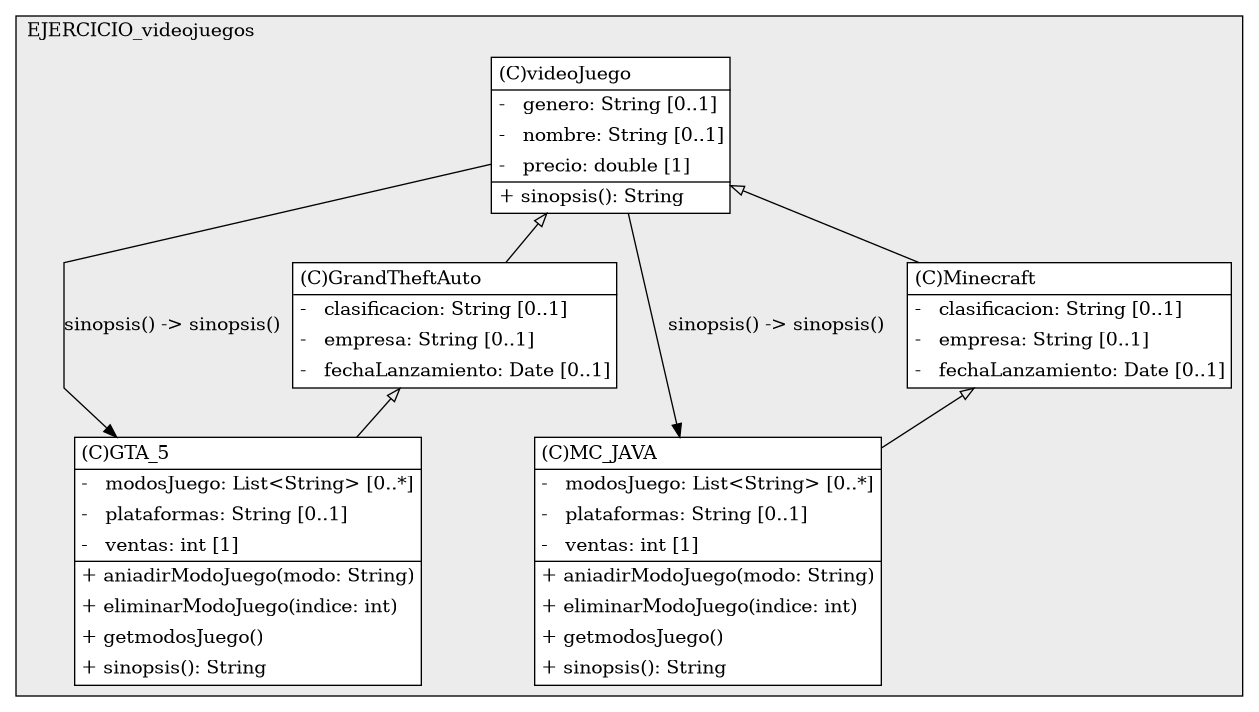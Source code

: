 @startuml

/' diagram meta data start
config=StructureConfiguration;
{
  "projectClassification": {
    "searchMode": "OpenProject", // OpenProject, AllProjects
    "includedProjects": "",
    "pathEndKeywords": "*.impl",
    "isClientPath": "",
    "isClientName": "",
    "isTestPath": "",
    "isTestName": "",
    "isMappingPath": "",
    "isMappingName": "",
    "isDataAccessPath": "",
    "isDataAccessName": "",
    "isDataStructurePath": "",
    "isDataStructureName": "",
    "isInterfaceStructuresPath": "",
    "isInterfaceStructuresName": "",
    "isEntryPointPath": "",
    "isEntryPointName": "",
    "treatFinalFieldsAsMandatory": false
  },
  "graphRestriction": {
    "classPackageExcludeFilter": "",
    "classPackageIncludeFilter": "",
    "classNameExcludeFilter": "",
    "classNameIncludeFilter": "",
    "methodNameExcludeFilter": "",
    "methodNameIncludeFilter": "",
    "removeByInheritance": "", // inheritance/annotation based filtering is done in a second step
    "removeByAnnotation": "",
    "removeByClassPackage": "", // cleanup the graph after inheritance/annotation based filtering is done
    "removeByClassName": "",
    "cutMappings": false,
    "cutEnum": true,
    "cutTests": true,
    "cutClient": true,
    "cutDataAccess": false,
    "cutInterfaceStructures": false,
    "cutDataStructures": false,
    "cutGetterAndSetter": true,
    "cutConstructors": true
  },
  "graphTraversal": {
    "forwardDepth": 6,
    "backwardDepth": 6,
    "classPackageExcludeFilter": "",
    "classPackageIncludeFilter": "",
    "classNameExcludeFilter": "",
    "classNameIncludeFilter": "",
    "methodNameExcludeFilter": "",
    "methodNameIncludeFilter": "",
    "hideMappings": false,
    "hideDataStructures": false,
    "hidePrivateMethods": true,
    "hideInterfaceCalls": true, // indirection: implementation -> interface (is hidden) -> implementation
    "onlyShowApplicationEntryPoints": false, // root node is included
    "useMethodCallsForStructureDiagram": "ForwardOnly" // ForwardOnly, BothDirections, No
  },
  "details": {
    "aggregation": "GroupByClass", // ByClass, GroupByClass, None
    "showClassGenericTypes": true,
    "showMethods": true,
    "showMethodParameterNames": true,
    "showMethodParameterTypes": true,
    "showMethodReturnType": true,
    "showPackageLevels": 2,
    "showDetailedClassStructure": true
  },
  "rootClass": "EJERCICIO_videojuegos.GrandTheftAuto",
  "extensionCallbackMethod": "" // qualified.class.name#methodName - signature: public static String method(String)
}
diagram meta data end '/



digraph g {
    rankdir="TB"
    splines=polyline
    

'nodes 
subgraph cluster_164729730 { 
   	label=EJERCICIO_videojuegos
	labeljust=l
	fillcolor="#ececec"
	style=filled
   
   GTA_5164729730[
	label=<<TABLE BORDER="1" CELLBORDER="0" CELLPADDING="4" CELLSPACING="0">
<TR><TD ALIGN="LEFT" >(C)GTA_5</TD></TR>
<HR/>
<TR><TD ALIGN="LEFT" >-   modosJuego: List&lt;String&gt; [0..*]</TD></TR>
<TR><TD ALIGN="LEFT" >-   plataformas: String [0..1]</TD></TR>
<TR><TD ALIGN="LEFT" >-   ventas: int [1]</TD></TR>
<HR/>
<TR><TD ALIGN="LEFT" >+ aniadirModoJuego(modo: String)</TD></TR>
<TR><TD ALIGN="LEFT" >+ eliminarModoJuego(indice: int)</TD></TR>
<TR><TD ALIGN="LEFT" >+ getmodosJuego()</TD></TR>
<TR><TD ALIGN="LEFT" >+ sinopsis(): String</TD></TR>
</TABLE>>
	style=filled
	margin=0
	shape=plaintext
	fillcolor="#FFFFFF"
];

GrandTheftAuto164729730[
	label=<<TABLE BORDER="1" CELLBORDER="0" CELLPADDING="4" CELLSPACING="0">
<TR><TD ALIGN="LEFT" >(C)GrandTheftAuto</TD></TR>
<HR/>
<TR><TD ALIGN="LEFT" >-   clasificacion: String [0..1]</TD></TR>
<TR><TD ALIGN="LEFT" >-   empresa: String [0..1]</TD></TR>
<TR><TD ALIGN="LEFT" >-   fechaLanzamiento: Date [0..1]</TD></TR>
</TABLE>>
	style=filled
	margin=0
	shape=plaintext
	fillcolor="#FFFFFF"
];

MC_JAVA164729730[
	label=<<TABLE BORDER="1" CELLBORDER="0" CELLPADDING="4" CELLSPACING="0">
<TR><TD ALIGN="LEFT" >(C)MC_JAVA</TD></TR>
<HR/>
<TR><TD ALIGN="LEFT" >-   modosJuego: List&lt;String&gt; [0..*]</TD></TR>
<TR><TD ALIGN="LEFT" >-   plataformas: String [0..1]</TD></TR>
<TR><TD ALIGN="LEFT" >-   ventas: int [1]</TD></TR>
<HR/>
<TR><TD ALIGN="LEFT" >+ aniadirModoJuego(modo: String)</TD></TR>
<TR><TD ALIGN="LEFT" >+ eliminarModoJuego(indice: int)</TD></TR>
<TR><TD ALIGN="LEFT" >+ getmodosJuego()</TD></TR>
<TR><TD ALIGN="LEFT" >+ sinopsis(): String</TD></TR>
</TABLE>>
	style=filled
	margin=0
	shape=plaintext
	fillcolor="#FFFFFF"
];

Minecraft164729730[
	label=<<TABLE BORDER="1" CELLBORDER="0" CELLPADDING="4" CELLSPACING="0">
<TR><TD ALIGN="LEFT" >(C)Minecraft</TD></TR>
<HR/>
<TR><TD ALIGN="LEFT" >-   clasificacion: String [0..1]</TD></TR>
<TR><TD ALIGN="LEFT" >-   empresa: String [0..1]</TD></TR>
<TR><TD ALIGN="LEFT" >-   fechaLanzamiento: Date [0..1]</TD></TR>
</TABLE>>
	style=filled
	margin=0
	shape=plaintext
	fillcolor="#FFFFFF"
];

videoJuego164729730[
	label=<<TABLE BORDER="1" CELLBORDER="0" CELLPADDING="4" CELLSPACING="0">
<TR><TD ALIGN="LEFT" >(C)videoJuego</TD></TR>
<HR/>
<TR><TD ALIGN="LEFT" >-   genero: String [0..1]</TD></TR>
<TR><TD ALIGN="LEFT" >-   nombre: String [0..1]</TD></TR>
<TR><TD ALIGN="LEFT" >-   precio: double [1]</TD></TR>
<HR/>
<TR><TD ALIGN="LEFT" >+ sinopsis(): String</TD></TR>
</TABLE>>
	style=filled
	margin=0
	shape=plaintext
	fillcolor="#FFFFFF"
];
} 

'edges    
GrandTheftAuto164729730 -> GTA_5164729730[arrowhead=none, arrowtail=empty, dir=both];
Minecraft164729730 -> MC_JAVA164729730[arrowhead=none, arrowtail=empty, dir=both];
videoJuego164729730 -> GTA_5164729730[label="sinopsis() -> sinopsis()"];
videoJuego164729730 -> GrandTheftAuto164729730[arrowhead=none, arrowtail=empty, dir=both];
videoJuego164729730 -> MC_JAVA164729730[label="sinopsis() -> sinopsis()"];
videoJuego164729730 -> Minecraft164729730[arrowhead=none, arrowtail=empty, dir=both];
    
}
@enduml